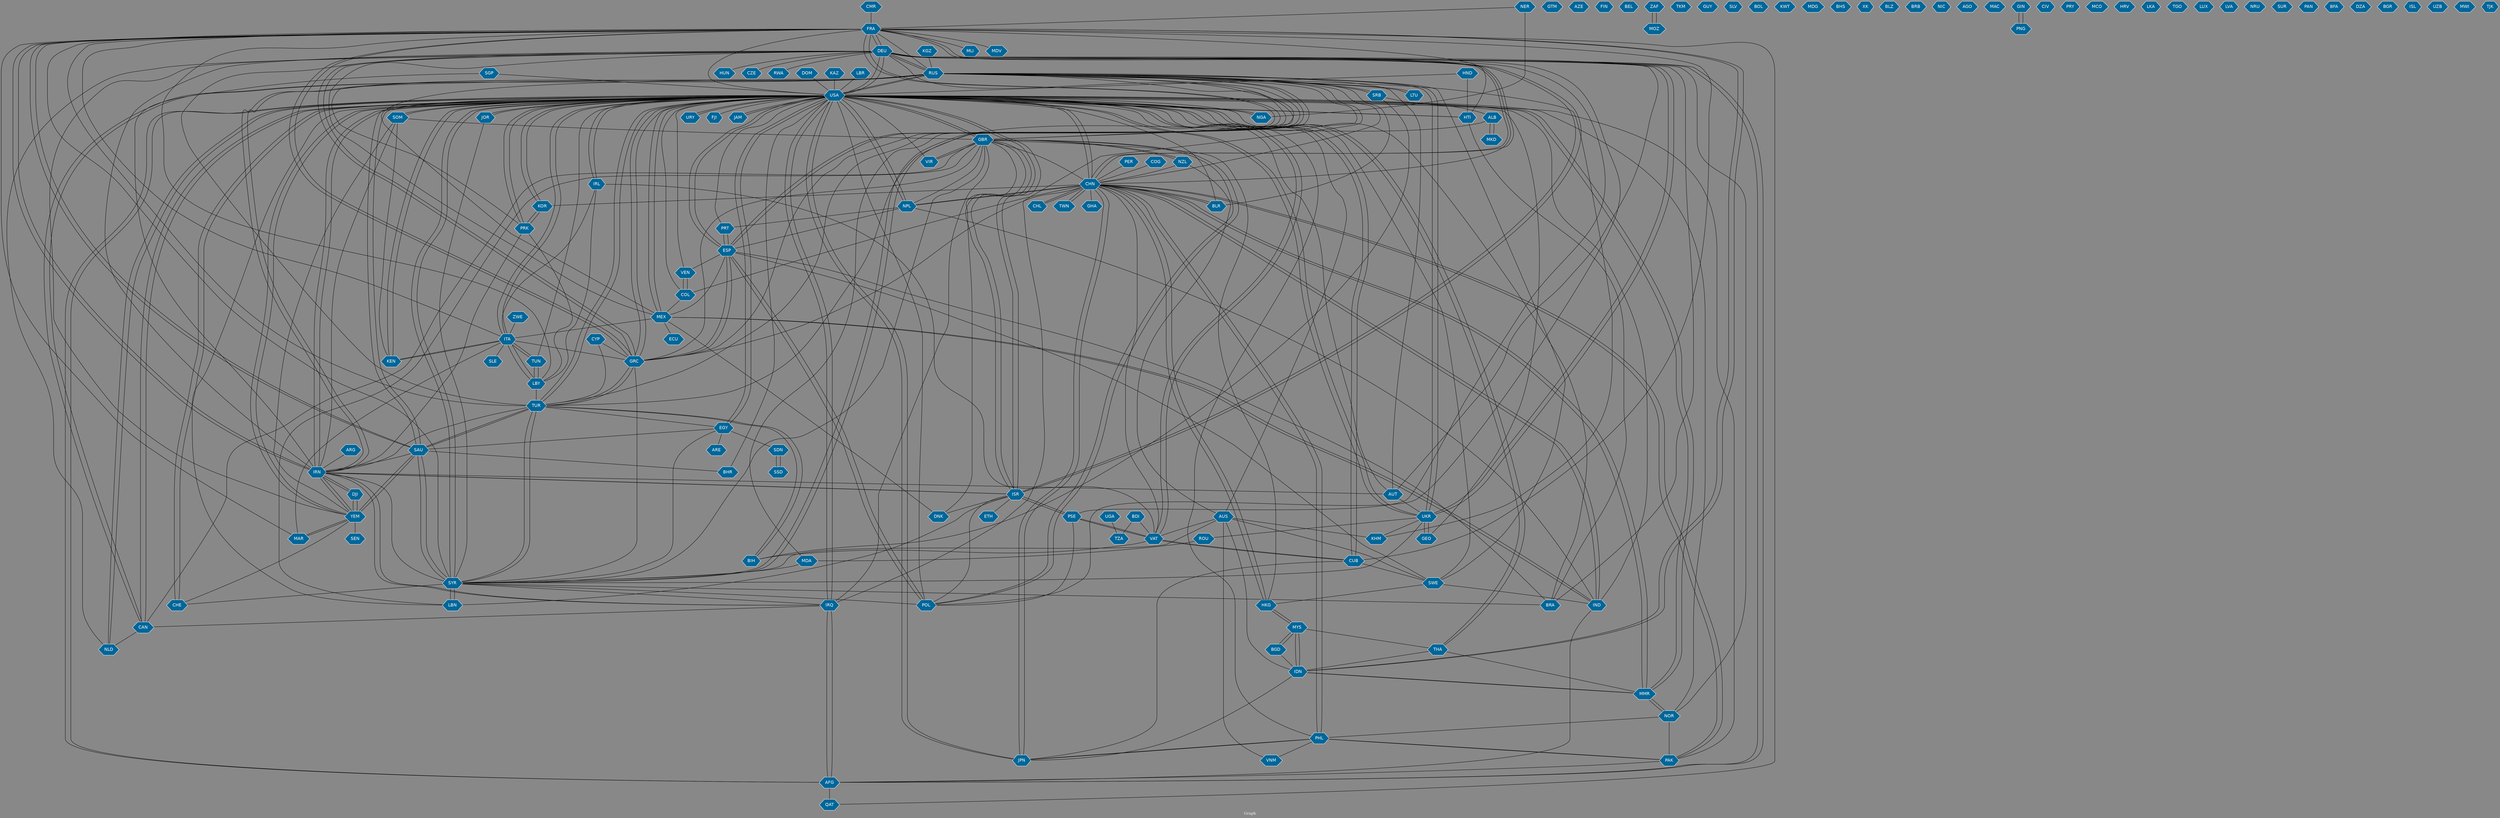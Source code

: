 // Countries together in item graph
graph {
	graph [bgcolor="#888888" fontcolor=white fontsize=12 label="Graph" outputorder=edgesfirst overlap=prism]
	node [color=white fillcolor="#006699" fontcolor=white fontname=Helvetica shape=hexagon style=filled]
	edge [arrowhead=open color=black fontcolor=white fontname=Courier fontsize=12]
		FRA [label=FRA]
		GTM [label=GTM]
		RUS [label=RUS]
		USA [label=USA]
		NPL [label=NPL]
		DEU [label=DEU]
		PSE [label=PSE]
		COL [label=COL]
		MYS [label=MYS]
		MEX [label=MEX]
		SYR [label=SYR]
		AZE [label=AZE]
		HTI [label=HTI]
		ISR [label=ISR]
		FIN [label=FIN]
		BEL [label=BEL]
		SDN [label=SDN]
		YEM [label=YEM]
		IRN [label=IRN]
		GRC [label=GRC]
		SEN [label=SEN]
		CUB [label=CUB]
		VEN [label=VEN]
		IRQ [label=IRQ]
		AFG [label=AFG]
		PHL [label=PHL]
		CAN [label=CAN]
		PER [label=PER]
		CHN [label=CHN]
		VAT [label=VAT]
		TUN [label=TUN]
		PAK [label=PAK]
		LBR [label=LBR]
		BDI [label=BDI]
		ESP [label=ESP]
		TUR [label=TUR]
		ZAF [label=ZAF]
		LBY [label=LBY]
		IND [label=IND]
		DNK [label=DNK]
		MMR [label=MMR]
		JPN [label=JPN]
		HKG [label=HKG]
		TKM [label=TKM]
		BRA [label=BRA]
		ROU [label=ROU]
		MDA [label=MDA]
		ITA [label=ITA]
		GBR [label=GBR]
		EGY [label=EGY]
		URY [label=URY]
		CHL [label=CHL]
		MKD [label=MKD]
		ALB [label=ALB]
		BGD [label=BGD]
		SSD [label=SSD]
		HND [label=HND]
		IRL [label=IRL]
		BIH [label=BIH]
		SGP [label=SGP]
		HUN [label=HUN]
		LBN [label=LBN]
		NLD [label=NLD]
		PRT [label=PRT]
		AUS [label=AUS]
		KOR [label=KOR]
		PRK [label=PRK]
		AUT [label=AUT]
		SRB [label=SRB]
		CZE [label=CZE]
		SAU [label=SAU]
		GUY [label=GUY]
		SLV [label=SLV]
		BOL [label=BOL]
		KWT [label=KWT]
		FJI [label=FJI]
		TWN [label=TWN]
		IDN [label=IDN]
		VIR [label=VIR]
		QAT [label=QAT]
		ARE [label=ARE]
		CHE [label=CHE]
		MDG [label=MDG]
		THA [label=THA]
		SWE [label=SWE]
		GEO [label=GEO]
		NGA [label=NGA]
		POL [label=POL]
		UKR [label=UKR]
		BLR [label=BLR]
		BHR [label=BHR]
		BHS [label=BHS]
		XK [label=XK]
		COG [label=COG]
		BLZ [label=BLZ]
		CYP [label=CYP]
		ECU [label=ECU]
		KHM [label=KHM]
		BRB [label=BRB]
		NIC [label=NIC]
		MLI [label=MLI]
		NOR [label=NOR]
		MDV [label=MDV]
		CMR [label=CMR]
		VNM [label=VNM]
		KEN [label=KEN]
		AGO [label=AGO]
		DOM [label=DOM]
		MAR [label=MAR]
		NZL [label=NZL]
		ZWE [label=ZWE]
		DJI [label=DJI]
		GHA [label=GHA]
		LTU [label=LTU]
		ARG [label=ARG]
		MAC [label=MAC]
		GIN [label=GIN]
		PNG [label=PNG]
		CIV [label=CIV]
		PRY [label=PRY]
		JOR [label=JOR]
		NER [label=NER]
		SLE [label=SLE]
		ETH [label=ETH]
		UGA [label=UGA]
		JAM [label=JAM]
		SOM [label=SOM]
		MCO [label=MCO]
		HRV [label=HRV]
		LKA [label=LKA]
		TGO [label=TGO]
		MOZ [label=MOZ]
		LUX [label=LUX]
		LVA [label=LVA]
		TZA [label=TZA]
		NRU [label=NRU]
		SUR [label=SUR]
		KAZ [label=KAZ]
		PAN [label=PAN]
		BFA [label=BFA]
		DZA [label=DZA]
		BGR [label=BGR]
		RWA [label=RWA]
		ISL [label=ISL]
		UZB [label=UZB]
		MWI [label=MWI]
		TJK [label=TJK]
		KGZ [label=KGZ]
			IDN -- MYS [weight=5]
			HKG -- GBR [weight=1]
			IRN -- USA [weight=17]
			USA -- VAT [weight=3]
			CHN -- NPL [weight=2]
			FRA -- IRN [weight=1]
			USA -- BHR [weight=3]
			THA -- USA [weight=2]
			IND -- MEX [weight=1]
			AUT -- UKR [weight=1]
			COL -- CHN [weight=2]
			COL -- VEN [weight=2]
			CHE -- USA [weight=3]
			JPN -- PHL [weight=4]
			POL -- ESP [weight=1]
			IND -- CHN [weight=3]
			CHN -- BLR [weight=1]
			GBR -- VIR [weight=2]
			USA -- YEM [weight=2]
			UGA -- TZA [weight=1]
			BDI -- VAT [weight=1]
			USA -- UKR [weight=3]
			KOR -- PRK [weight=2]
			NGA -- USA [weight=3]
			ISR -- LBN [weight=1]
			KOR -- USA [weight=1]
			HND -- HTI [weight=2]
			FRA -- LBY [weight=1]
			ARG -- IRN [weight=2]
			SYR -- BRA [weight=1]
			CHN -- IND [weight=1]
			TUR -- GRC [weight=2]
			TUN -- LBY [weight=1]
			USA -- SYR [weight=9]
			IRN -- AUT [weight=2]
			CHN -- JPN [weight=2]
			USA -- TUR [weight=3]
			IDN -- FRA [weight=1]
			LBN -- SYR [weight=4]
			RUS -- SRB [weight=1]
			CHN -- FRA [weight=1]
			FRA -- ESP [weight=1]
			CUB -- VAT [weight=2]
			POL -- DEU [weight=1]
			USA -- KEN [weight=1]
			SAU -- IRN [weight=3]
			FRA -- DEU [weight=2]
			KEN -- USA [weight=2]
			LBY -- ITA [weight=3]
			YEM -- SAU [weight=10]
			IRN -- RUS [weight=2]
			USA -- ISR [weight=2]
			SWE -- IND [weight=1]
			PAK -- PHL [weight=2]
			MKD -- ALB [weight=1]
			YEM -- USA [weight=5]
			ALB -- MKD [weight=1]
			USA -- JAM [weight=1]
			HTI -- USA [weight=2]
			IRQ -- AFG [weight=1]
			DEU -- AUT [weight=1]
			NLD -- USA [weight=1]
			PRK -- LBY [weight=1]
			MEX -- USA [weight=6]
			SOM -- USA [weight=2]
			USA -- GRC [weight=1]
			USA -- FRA [weight=2]
			IDN -- MMR [weight=3]
			USA -- ESP [weight=2]
			POL -- GBR [weight=1]
			TUR -- SAU [weight=1]
			GBR -- USA [weight=6]
			GRC -- ESP [weight=1]
			EGY -- SYR [weight=1]
			NPL -- IND [weight=1]
			SYR -- USA [weight=10]
			SYR -- IRQ [weight=1]
			MYS -- IDN [weight=3]
			CUB -- FRA [weight=1]
			SRB -- BIH [weight=1]
			ITA -- LBY [weight=2]
			RUS -- FRA [weight=1]
			DNK -- GBR [weight=1]
			MEX -- ITA [weight=1]
			IRQ -- USA [weight=5]
			USA -- POL [weight=4]
			NZL -- AUS [weight=1]
			HKG -- MYS [weight=1]
			MOZ -- ZAF [weight=2]
			IRL -- USA [weight=1]
			NOR -- PHL [weight=1]
			VAT -- PSE [weight=4]
			NPL -- CHN [weight=2]
			SWE -- HKG [weight=1]
			YEM -- SEN [weight=1]
			RUS -- BLR [weight=1]
			AUT -- USA [weight=3]
			NOR -- MMR [weight=1]
			PHL -- CHN [weight=3]
			JOR -- USA [weight=1]
			PRT -- ESP [weight=1]
			PRK -- RUS [weight=2]
			USA -- JOR [weight=1]
			NPL -- USA [weight=7]
			MYS -- HKG [weight=1]
			DEU -- HUN [weight=1]
			AUS -- VNM [weight=2]
			COL -- MEX [weight=1]
			TUR -- SYR [weight=4]
			ESP -- PRT [weight=1]
			CAN -- USA [weight=4]
			RUS -- TUR [weight=1]
			TUR -- DEU [weight=2]
			IRL -- VAT [weight=1]
			FRA -- MAR [weight=1]
			JOR -- SYR [weight=1]
			RUS -- CAN [weight=1]
			CAN -- RUS [weight=2]
			ISR -- IRN [weight=1]
			ITA -- KEN [weight=1]
			ESP -- BRA [weight=1]
			RUS -- IRN [weight=1]
			PAK -- CHN [weight=1]
			GBR -- GRC [weight=2]
			TUR -- USA [weight=2]
			FRA -- MLI [weight=3]
			LBY -- TUR [weight=1]
			SYR -- IRN [weight=2]
			USA -- IRN [weight=16]
			ITA -- MAR [weight=1]
			DEU -- CHN [weight=1]
			DOM -- USA [weight=2]
			ZWE -- ITA [weight=1]
			PHL -- VNM [weight=2]
			IRQ -- RUS [weight=1]
			USA -- HTI [weight=1]
			DEU -- RWA [weight=1]
			USA -- IRQ [weight=11]
			TUR -- BIH [weight=1]
			TUN -- ITA [weight=2]
			PSE -- ISR [weight=13]
			BLR -- CHN [weight=1]
			ISR -- USA [weight=8]
			DEU -- GRC [weight=4]
			VIR -- USA [weight=2]
			GBR -- RUS [weight=1]
			AUS -- SWE [weight=1]
			KEN -- SOM [weight=1]
			USA -- NOR [weight=2]
			AUS -- IDN [weight=1]
			USA -- KOR [weight=1]
			PNG -- GIN [weight=4]
			GBR -- SYR [weight=3]
			GIN -- PNG [weight=5]
			ISR -- PSE [weight=6]
			HND -- USA [weight=1]
			IRL -- LBY [weight=2]
			ESP -- FRA [weight=2]
			SRB -- RUS [weight=1]
			SRB -- ALB [weight=1]
			CHN -- MMR [weight=1]
			EGY -- SDN [weight=1]
			USA -- JPN [weight=4]
			USA -- MEX [weight=4]
			PRK -- KOR [weight=1]
			IRN -- TUR [weight=1]
			USA -- DEU [weight=10]
			PER -- CHN [weight=1]
			UKR -- DEU [weight=1]
			GBR -- NZL [weight=1]
			ITA -- GRC [weight=1]
			USA -- CAN [weight=1]
			THA -- IDN [weight=2]
			THA -- MMR [weight=1]
			IRL -- ITA [weight=1]
			NER -- NGA [weight=2]
			SSD -- SDN [weight=8]
			LBN -- USA [weight=1]
			MDA -- SYR [weight=1]
			USA -- NPL [weight=5]
			AUS -- SYR [weight=1]
			USA -- IRL [weight=3]
			YEM -- MAR [weight=2]
			UKR -- KHM [weight=1]
			SAU -- FRA [weight=1]
			FRA -- QAT [weight=1]
			IRN -- FRA [weight=1]
			CUB -- USA [weight=14]
			MMR -- IDN [weight=1]
			GRC -- DEU [weight=4]
			USA -- CHN [weight=13]
			LBN -- GBR [weight=1]
			MYS -- BGD [weight=2]
			ITA -- SLE [weight=1]
			CYP -- GRC [weight=1]
			UKR -- GEO [weight=1]
			MEX -- DEU [weight=1]
			PHL -- PAK [weight=1]
			IND -- AFG [weight=1]
			CHN -- HKG [weight=2]
			ISR -- ETH [weight=2]
			FRA -- IDN [weight=1]
			SYR -- TUR [weight=4]
			VEN -- USA [weight=2]
			USA -- THA [weight=1]
			SAU -- YEM [weight=23]
			VAT -- USA [weight=1]
			USA -- COL [weight=2]
			USA -- SOM [weight=1]
			BRA -- USA [weight=2]
			ISR -- DEU [weight=1]
			RUS -- LTU [weight=1]
			RUS -- DEU [weight=4]
			SAU -- TUR [weight=1]
			LBR -- USA [weight=3]
			USA -- NGA [weight=3]
			TUR -- EGY [weight=1]
			PRK -- USA [weight=1]
			CHN -- CHL [weight=1]
			SAU -- SYR [weight=1]
			JPN -- IDN [weight=1]
			ESP -- MEX [weight=1]
			VAT -- BIH [weight=1]
			AUT -- RUS [weight=1]
			USA -- AFG [weight=5]
			NPL -- ESP [weight=1]
			JPN -- CUB [weight=1]
			GBR -- CAN [weight=1]
			IND -- USA [weight=1]
			CHN -- TWN [weight=4]
			YEM -- IRN [weight=6]
			URY -- USA [weight=1]
			EGY -- USA [weight=1]
			CHL -- CHN [weight=1]
			KEN -- ITA [weight=1]
			PAK -- AFG [weight=1]
			VIR -- GBR [weight=1]
			SYR -- POL [weight=1]
			FRA -- GRC [weight=1]
			SGP -- IRN [weight=1]
			COG -- CHN [weight=1]
			IRN -- YEM [weight=3]
			DEU -- NOR [weight=1]
			PRK -- IRN [weight=2]
			USA -- BLR [weight=1]
			SYR -- RUS [weight=2]
			JAM -- USA [weight=3]
			YEM -- DEU [weight=1]
			IRN -- IRQ [weight=1]
			YEM -- SOM [weight=2]
			CAN -- NLD [weight=2]
			SWE -- RUS [weight=2]
			EGY -- ARE [weight=2]
			CHN -- PHL [weight=3]
			SYR -- FRA [weight=1]
			RUS -- UKR [weight=9]
			ITA -- USA [weight=2]
			UKR -- ROU [weight=1]
			YEM -- DJI [weight=3]
			GRC -- USA [weight=1]
			GBR -- POL [weight=1]
			ESP -- USA [weight=1]
			DJI -- YEM [weight=2]
			CHN -- KOR [weight=2]
			AFG -- QAT [weight=2]
			DEU -- BRA [weight=1]
			SGP -- USA [weight=1]
			USA -- AUS [weight=1]
			ISR -- DNK [weight=1]
			DEU -- UKR [weight=1]
			UKR -- RUS [weight=7]
			EGY -- SAU [weight=1]
			ROU -- MDA [weight=2]
			USA -- EGY [weight=3]
			VEN -- COL [weight=1]
			USA -- SAU [weight=2]
			HTI -- BRA [weight=1]
			RUS -- USA [weight=7]
			FRA -- ITA [weight=1]
			USA -- SWE [weight=1]
			SYR -- LBN [weight=1]
			USA -- MMR [weight=3]
			CHN -- PAK [weight=1]
			MMR -- CHN [weight=1]
			CUB -- SWE [weight=1]
			GRC -- FRA [weight=3]
			SYR -- GRC [weight=1]
			LTU -- RUS [weight=1]
			AUS -- VAT [weight=1]
			LBY -- TUN [weight=1]
			CYP -- TUR [weight=1]
			DEU -- PSE [weight=1]
			ISR -- POL [weight=1]
			AFG -- USA [weight=1]
			PSE -- VAT [weight=3]
			IRN -- ISR [weight=1]
			USA -- TUN [weight=1]
			RUS -- KHM [weight=2]
			DEU -- CZE [weight=2]
			SDN -- SSD [weight=6]
			JPN -- CHN [weight=2]
			YEM -- CHE [weight=1]
			IRQ -- CAN [weight=1]
			ESP -- POL [weight=1]
			PSE -- POL [weight=1]
			NER -- FRA [weight=1]
			CHN -- GRC [weight=2]
			AUS -- KHM [weight=1]
			AFG -- DEU [weight=1]
			MYS -- THA [weight=2]
			TWN -- CHN [weight=5]
			DEU -- RUS [weight=7]
			JPN -- USA [weight=5]
			IRQ -- IRN [weight=1]
			CHN -- USA [weight=21]
			USA -- FJI [weight=1]
			GRC -- TUR [weight=1]
			MEX -- DNK [weight=1]
			CHN -- GBR [weight=1]
			USA -- CHE [weight=3]
			TUR -- FRA [weight=1]
			BGD -- MYS [weight=1]
			MEX -- ECU [weight=1]
			RUS -- SYR [weight=1]
			GBR -- ISR [weight=1]
			CHN -- GHA [weight=2]
			ALB -- TUR [weight=1]
			FRA -- HTI [weight=1]
			GBR -- DEU [weight=1]
			RUS -- MDA [weight=1]
			FRA -- SAU [weight=1]
			KAZ -- USA [weight=2]
			UKR -- USA [weight=2]
			USA -- RUS [weight=10]
			USA -- CUB [weight=19]
			HKG -- CHN [weight=3]
			NZL -- CHN [weight=2]
			SYR -- SAU [weight=1]
			USA -- NLD [weight=1]
			GBR -- IRQ [weight=1]
			BDI -- TZA [weight=1]
			KGZ -- RUS [weight=1]
			DEU -- AFG [weight=1]
			RUS -- MEX [weight=2]
			DEU -- FRA [weight=3]
			FRA -- MDV [weight=1]
			CHN -- VAT [weight=1]
			ESP -- VEN [weight=2]
			PHL -- USA [weight=1]
			NPL -- PRT [weight=1]
			PAK -- USA [weight=2]
			CMR -- FRA [weight=1]
			ZAF -- MOZ [weight=3]
			MEX -- IND [weight=1]
			NZL -- GBR [weight=1]
			SYR -- UKR [weight=1]
			SWE -- ESP [weight=1]
			DEU -- IRN [weight=1]
			SOM -- GBR [weight=1]
			PRT -- USA [weight=1]
			ISR -- GBR [weight=1]
			IRN -- SOM [weight=1]
			BGD -- IDN [weight=1]
			MMR -- USA [weight=1]
			GBR -- NPL [weight=1]
			GEO -- UKR [weight=1]
			SYR -- CHE [weight=1]
			VAT -- CUB [weight=4]
			USA -- GEO [weight=1]
			DEU -- ISR [weight=1]
			USA -- PRK [weight=3]
			NOR -- PAK [weight=2]
			ITA -- TUN [weight=2]
			ESP -- GRC [weight=3]
			DJI -- IRN [weight=3]
			SAU -- BHR [weight=1]
			BIH -- TUR [weight=1]
			MAR -- YEM [weight=1]
			NLD -- DEU [weight=1]
			IRN -- DJI [weight=1]
			CHN -- RUS [weight=1]
			AFG -- IRQ [weight=1]
			PHL -- JPN [weight=1]
			DEU -- USA [weight=5]
			FRA -- CHN [weight=1]
			USA -- ITA [weight=1]
			USA -- URY [weight=1]
			MMR -- NOR [weight=1]
			USA -- GBR [weight=1]
			RUS -- GRC [weight=1]
			SAU -- USA [weight=8]
}